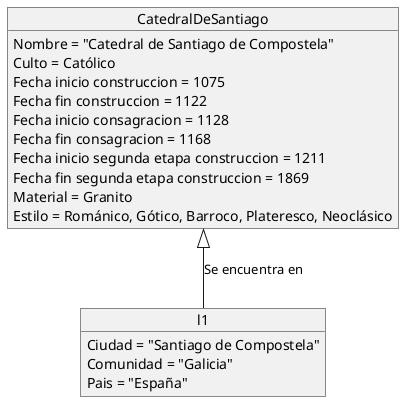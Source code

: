 @startuml
Object CatedralDeSantiago{
Nombre = "Catedral de Santiago de Compostela"
Culto = Católico
Fecha inicio construccion = 1075
Fecha fin construccion = 1122
Fecha inicio consagracion = 1128
Fecha fin consagracion = 1168
Fecha inicio segunda etapa construccion = 1211
Fecha fin segunda etapa construccion = 1869
Material = Granito
Estilo = Románico, Gótico, Barroco, Plateresco, Neoclásico
}

Object l1{
Ciudad = "Santiago de Compostela"
Comunidad = "Galicia"
Pais = "España"
}

CatedralDeSantiago <|-- l1 : Se encuentra en

@enduml